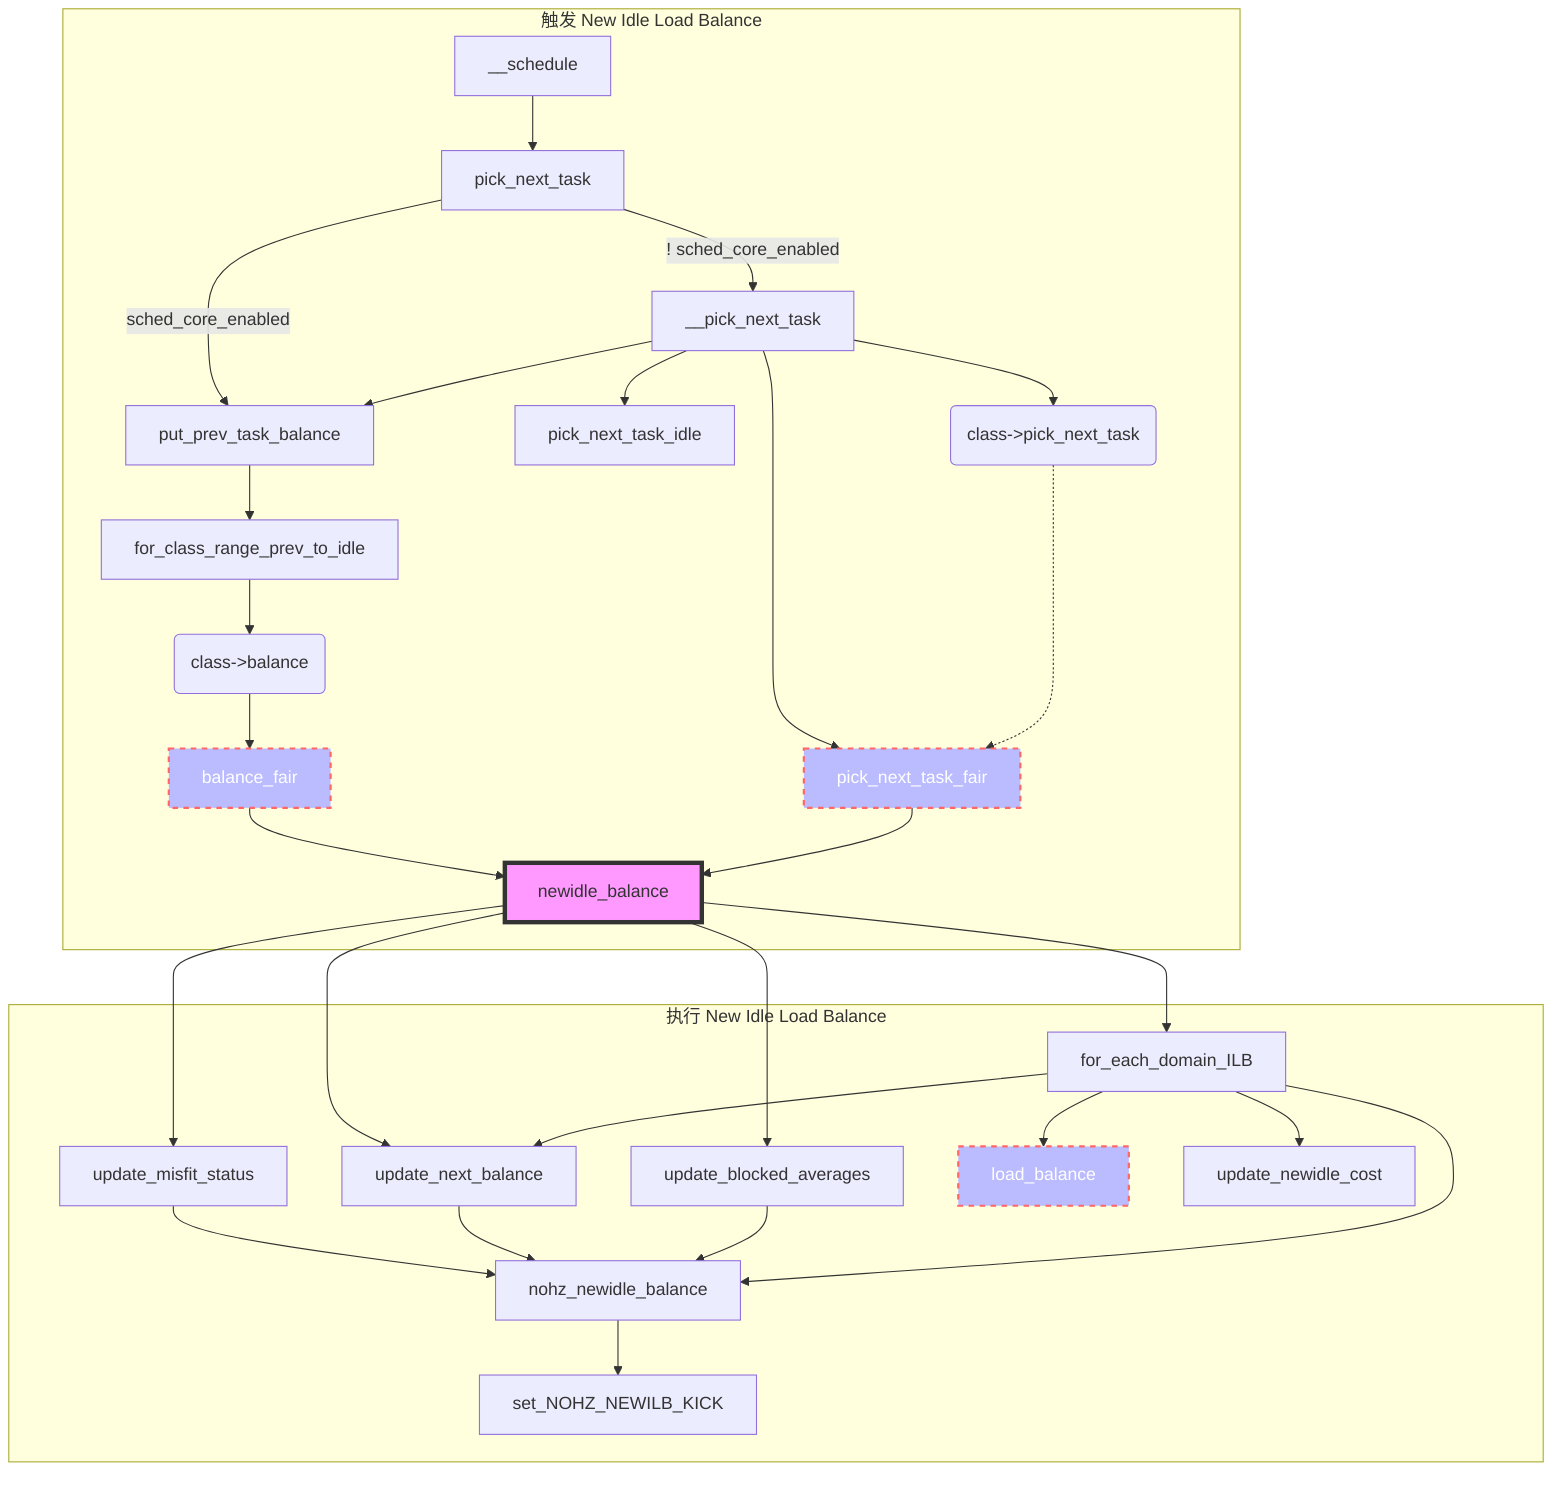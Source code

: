 flowchart TB
	%% IDLE 负载均衡器
	subgraph TriggerILB [触发 New Idle Load Balance]
	direction TB
		__schedule --> pick_next_task;

		pick_next_task --! sched_core_enabled--> __pick_next_task;
		pick_next_task --sched_core_enabled--> put_prev_task_balance;

		__pick_next_task --> pick_next_task_fair;
		__pick_next_task --> pick_next_task_idle;
		__pick_next_task --> put_prev_task_balance;
		__pick_next_task --> class_pick_next_task("class->pick_next_task");

		class_pick_next_task -...-> pick_next_task_fair
		put_prev_task_balance --> for_class_range_prev_to_idle --> class_balance("class->balance") --> balance_fair --> newidle_balance;
		pick_next_task_fair --> newidle_balance;

 		style pick_next_task_fair fill:#bbf,stroke:#f66,stroke-width:2px,color:#fff,stroke-dasharray: 5 5
 		style balance_fair fill:#bbf,stroke:#f66,stroke-width:2px,color:#fff,stroke-dasharray: 5 5

end

	subgraph DoILB [执行 New Idle Load Balance]
	direction TB
		newidle_balance --> update_misfit_status --> nohz_newidle_balance;
		newidle_balance --> update_next_balance--> nohz_newidle_balance;
		newidle_balance --> update_blocked_averages --> nohz_newidle_balance;
		newidle_balance --> for_each_domain_ILB --> nohz_newidle_balance;

		for_each_domain_ILB --> update_next_balance;
		for_each_domain_ILB --> load_balance;
		for_each_domain_ILB --> update_newidle_cost;

		nohz_newidle_balance --> set_NOHZ_NEWILB_KICK

		style newidle_balance fill:#f9f,stroke:#333,stroke-width:4px
		style load_balance fill:#bbf,stroke:#f66,stroke-width:2px,color:#fff,stroke-dasharray: 5 5

	end